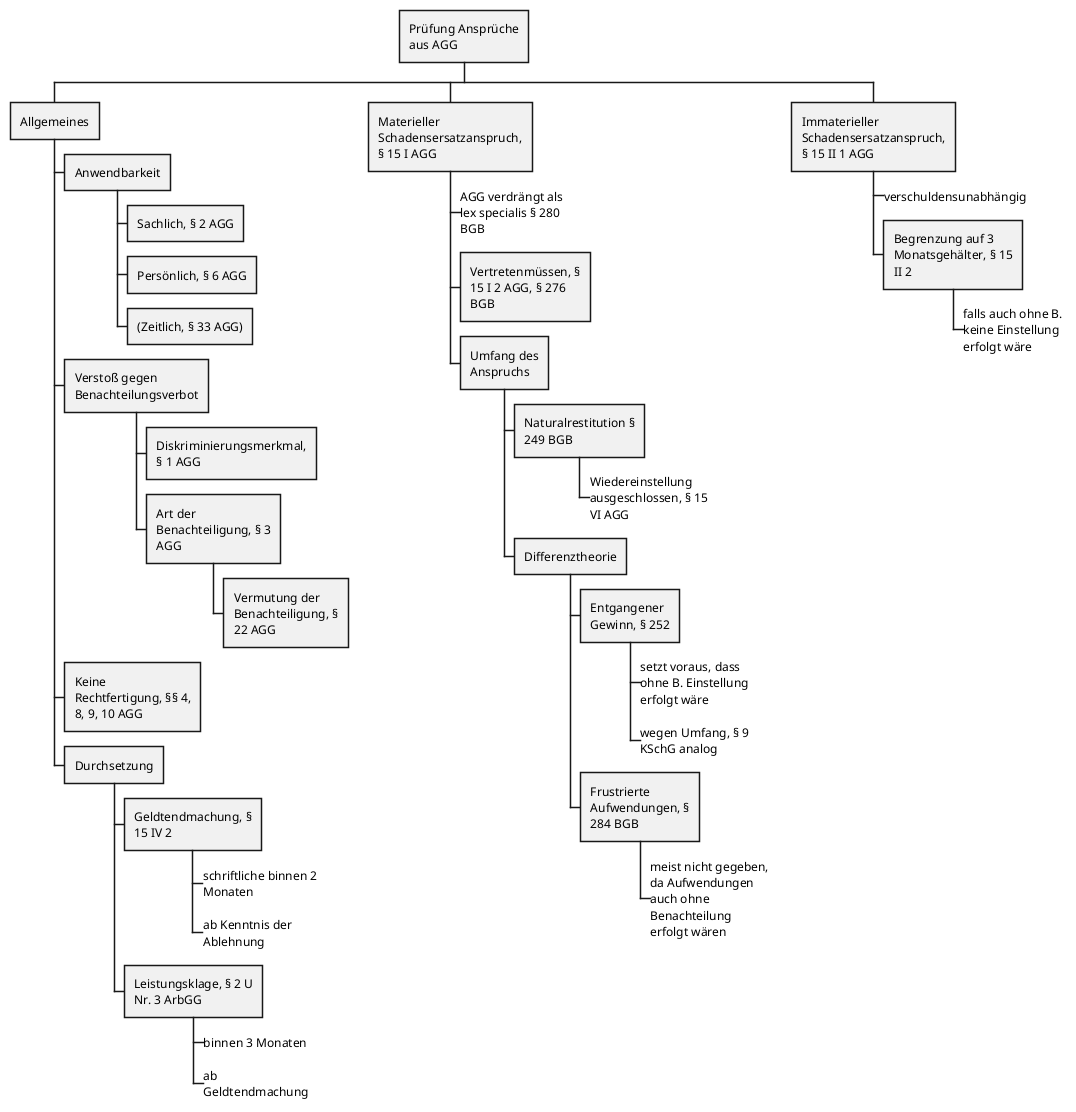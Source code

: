 @startwbs
'https://plantuml.com/wbs-diagram

<style>
node {
    MaximumWidth 120
}
</style>

* Prüfung Ansprüche aus AGG
** Allgemeines
*** Anwendbarkeit
**** Sachlich, § 2 AGG
**** Persönlich, § 6 AGG
**** (Zeitlich, § 33 AGG)
*** Verstoß gegen Benachteilungsverbot
**** Diskriminierungsmerkmal, § 1 AGG
**** Art der Benachteiligung, § 3 AGG
***** Vermutung der Benachteiligung, § 22 AGG
*** Keine Rechtfertigung, §§ 4, 8, 9, 10 AGG
*** Durchsetzung
**** Geldtendmachung, § 15 IV 2
*****_ schriftliche binnen 2 Monaten
*****_ ab Kenntnis der Ablehnung
**** Leistungsklage, § 2 U Nr. 3 ArbGG
*****_ binnen 3 Monaten
*****_ ab Geldtendmachung
** Materieller Schadensersatzanspruch, § 15 I AGG
***_ AGG verdrängt als lex specialis § 280 BGB
*** Vertretenmüssen, § 15 I 2 AGG, § 276 BGB
*** Umfang des Anspruchs
**** Naturalrestitution § 249 BGB
*****_ Wiedereinstellung ausgeschlossen, § 15 VI AGG
**** Differenztheorie
***** Entgangener Gewinn, § 252
******_ setzt voraus, dass ohne B. Einstellung erfolgt wäre
******_ wegen Umfang, § 9 KSchG analog
***** Frustrierte Aufwendungen, § 284 BGB
******_ meist nicht gegeben, da Aufwendungen auch ohne Benachteilung erfolgt wären

** Immaterieller Schadensersatzanspruch, § 15 II 1 AGG
***_ verschuldensunabhängig
*** Begrenzung auf 3 Monatsgehälter, § 15 II 2
****_ falls auch ohne B. keine Einstellung erfolgt wäre

@endwbs